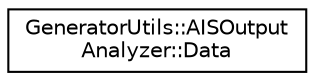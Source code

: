 digraph "Graphical Class Hierarchy"
{
 // LATEX_PDF_SIZE
  edge [fontname="Helvetica",fontsize="10",labelfontname="Helvetica",labelfontsize="10"];
  node [fontname="Helvetica",fontsize="10",shape=record];
  rankdir="LR";
  Node0 [label="GeneratorUtils::AISOutput\lAnalyzer::Data",height=0.2,width=0.4,color="black", fillcolor="white", style="filled",URL="$struct_generator_utils_1_1_a_i_s_output_analyzer_1_1_data.html",tooltip=" "];
}
